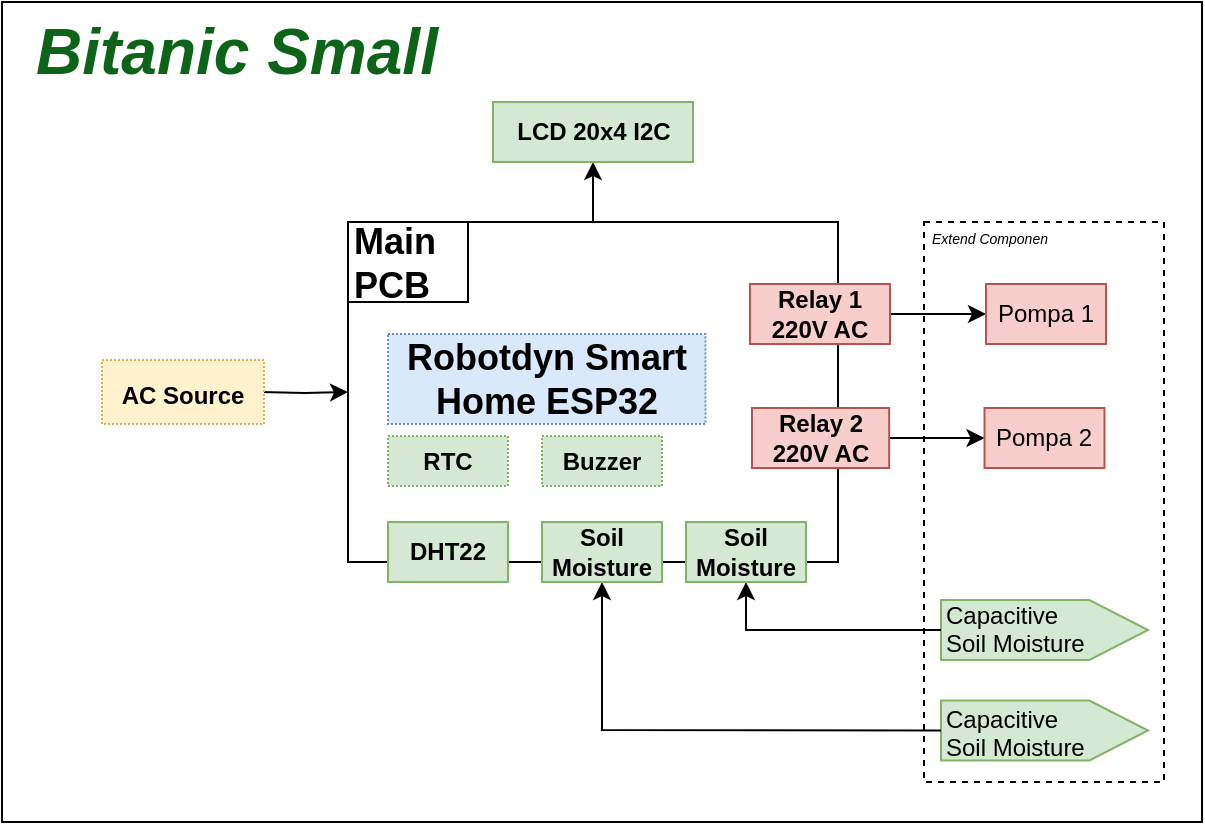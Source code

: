 <mxfile pages="3">
    <diagram id="wyCUqGrX8lN_McECxB8N" name="small">
        <mxGraphModel dx="1118" dy="515" grid="1" gridSize="10" guides="1" tooltips="1" connect="1" arrows="1" fold="1" page="1" pageScale="1" pageWidth="850" pageHeight="1100" math="0" shadow="0">
            <root>
                <mxCell id="0"/>
                <mxCell id="1" parent="0"/>
                <mxCell id="H3UliTKB6QIhcKXHkoOx-35" value="" style="rounded=0;whiteSpace=wrap;html=1;fontFamily=Helvetica;fontSize=12;" parent="1" vertex="1">
                    <mxGeometry x="170" y="290" width="600" height="410" as="geometry"/>
                </mxCell>
                <mxCell id="xLBl9DZe064OJQNQLxxw-44" value="" style="rounded=0;whiteSpace=wrap;html=1;dashed=1;fontSize=12;" parent="1" vertex="1">
                    <mxGeometry x="631" y="400" width="120" height="280" as="geometry"/>
                </mxCell>
                <mxCell id="xLBl9DZe064OJQNQLxxw-42" value="" style="edgeStyle=orthogonalEdgeStyle;rounded=0;orthogonalLoop=1;jettySize=auto;html=1;fontSize=12;startArrow=none;startFill=0;endArrow=classic;endFill=1;entryX=0;entryY=0.5;entryDx=0;entryDy=0;" parent="1" target="2" edge="1">
                    <mxGeometry relative="1" as="geometry">
                        <mxPoint x="299" y="485" as="sourcePoint"/>
                    </mxGeometry>
                </mxCell>
                <mxCell id="H3UliTKB6QIhcKXHkoOx-34" value="" style="edgeStyle=orthogonalEdgeStyle;rounded=0;orthogonalLoop=1;jettySize=auto;html=1;fontFamily=Helvetica;fontSize=12;" parent="1" source="2" target="H3UliTKB6QIhcKXHkoOx-33" edge="1">
                    <mxGeometry relative="1" as="geometry"/>
                </mxCell>
                <mxCell id="2" value="" style="rounded=0;whiteSpace=wrap;html=1;" parent="1" vertex="1">
                    <mxGeometry x="343" y="400" width="245" height="170" as="geometry"/>
                </mxCell>
                <mxCell id="5" value="" style="rounded=0;whiteSpace=wrap;html=1;fontSize=18;" parent="1" vertex="1">
                    <mxGeometry x="343" y="400" width="60" height="40" as="geometry"/>
                </mxCell>
                <mxCell id="3" value="Main&lt;br&gt;&lt;div&gt;&lt;span&gt;PCB&lt;/span&gt;&lt;/div&gt;" style="text;html=1;strokeColor=none;fillColor=none;align=left;verticalAlign=middle;whiteSpace=wrap;rounded=0;fontSize=18;fontStyle=1" parent="1" vertex="1">
                    <mxGeometry x="344" y="406" width="60" height="30" as="geometry"/>
                </mxCell>
                <mxCell id="18" value="" style="group;fillColor=#f8cecc;strokeColor=#b85450;container=0;" parent="1" vertex="1" connectable="0">
                    <mxGeometry x="544" y="431" width="70" height="30" as="geometry"/>
                </mxCell>
                <mxCell id="Qb7cStOURkSENXeeoCUP-34" value="&lt;font style=&quot;font-size: 32px;&quot;&gt;Bitanic Small&lt;/font&gt;" style="text;html=1;strokeColor=none;fillColor=none;align=left;verticalAlign=middle;whiteSpace=wrap;rounded=0;fontSize=24;fontStyle=3;fontColor=#0d6317;" parent="1" vertex="1">
                    <mxGeometry x="184.5" y="300" width="231" height="30" as="geometry"/>
                </mxCell>
                <mxCell id="Qb7cStOURkSENXeeoCUP-37" value="" style="shape=offPageConnector;whiteSpace=wrap;html=1;fontFamily=Comic Sans MS;fontSize=24;fillColor=#d5e8d4;size=0.283;rotation=-90;strokeColor=#82b366;" parent="1" vertex="1">
                    <mxGeometry x="676.25" y="552.25" width="30" height="103.5" as="geometry"/>
                </mxCell>
                <mxCell id="Qb7cStOURkSENXeeoCUP-50" value="" style="endArrow=classic;html=1;rounded=0;strokeColor=#000000;fontFamily=Comic Sans MS;fontSize=7;fontColor=#000000;entryX=0.5;entryY=1;entryDx=0;entryDy=0;exitX=0.5;exitY=0;exitDx=0;exitDy=0;endFill=1;" parent="1" source="Qb7cStOURkSENXeeoCUP-37" target="NybhGGuZAeXWJZeA3hJk-28" edge="1">
                    <mxGeometry width="50" height="50" relative="1" as="geometry">
                        <mxPoint x="394" y="633" as="sourcePoint"/>
                        <mxPoint x="444" y="583" as="targetPoint"/>
                        <Array as="points">
                            <mxPoint x="542" y="604"/>
                        </Array>
                    </mxGeometry>
                </mxCell>
                <mxCell id="Qb7cStOURkSENXeeoCUP-51" value="&lt;span style=&quot;font-weight: normal;&quot;&gt;&lt;font style=&quot;font-size: 12px;&quot;&gt;Soil Moisture&lt;/font&gt;&lt;/span&gt;" style="text;html=1;strokeColor=none;fillColor=none;align=left;verticalAlign=middle;whiteSpace=wrap;rounded=0;fontSize=18;fontStyle=1" parent="1" vertex="1">
                    <mxGeometry x="640" y="602.5" width="80" height="13" as="geometry"/>
                </mxCell>
                <mxCell id="Qb7cStOURkSENXeeoCUP-52" value="&lt;span style=&quot;font-weight: normal;&quot;&gt;&lt;font style=&quot;font-size: 12px;&quot;&gt;Capacitive&lt;/font&gt;&lt;/span&gt;" style="text;html=1;strokeColor=none;fillColor=none;align=left;verticalAlign=middle;whiteSpace=wrap;rounded=0;fontSize=18;fontStyle=1" parent="1" vertex="1">
                    <mxGeometry x="640" y="588.5" width="80" height="13" as="geometry"/>
                </mxCell>
                <mxCell id="Qb7cStOURkSENXeeoCUP-88" value="" style="endArrow=classic;html=1;rounded=0;strokeColor=#000000;fontFamily=Comic Sans MS;fontSize=12;fontColor=#000000;entryX=0;entryY=0.5;entryDx=0;entryDy=0;exitX=1;exitY=0;exitDx=0;exitDy=0;endFill=1;" parent="1" target="Qb7cStOURkSENXeeoCUP-80" edge="1">
                    <mxGeometry width="50" height="50" relative="1" as="geometry">
                        <mxPoint x="614" y="446" as="sourcePoint"/>
                        <mxPoint x="612" y="431" as="targetPoint"/>
                    </mxGeometry>
                </mxCell>
                <mxCell id="Qb7cStOURkSENXeeoCUP-89" value="" style="endArrow=classic;html=1;rounded=0;strokeColor=#000000;fontFamily=Comic Sans MS;fontSize=12;fontColor=#000000;entryX=0;entryY=0.5;entryDx=0;entryDy=0;exitX=1;exitY=0.5;exitDx=0;exitDy=0;endFill=1;" parent="1" source="Qb7cStOURkSENXeeoCUP-75" target="Qb7cStOURkSENXeeoCUP-84" edge="1">
                    <mxGeometry width="50" height="50" relative="1" as="geometry">
                        <mxPoint x="868" y="511" as="sourcePoint"/>
                        <mxPoint x="652" y="456" as="targetPoint"/>
                    </mxGeometry>
                </mxCell>
                <mxCell id="Qb7cStOURkSENXeeoCUP-92" value="&lt;font size=&quot;1&quot; face=&quot;Helvetica&quot;&gt;&lt;b style=&quot;font-size: 18px;&quot;&gt;Robotdyn Smart Home ESP32&lt;/b&gt;&lt;/font&gt;" style="rounded=0;whiteSpace=wrap;html=1;fontFamily=Comic Sans MS;fontSize=12;fillColor=#dae8fc;dashed=1;dashPattern=1 1;strokeColor=#6c8ebf;" parent="1" vertex="1">
                    <mxGeometry x="363" y="456" width="158.75" height="45" as="geometry"/>
                </mxCell>
                <mxCell id="Qb7cStOURkSENXeeoCUP-84" value="Pompa 2" style="rounded=0;whiteSpace=wrap;html=1;fontSize=12;fillColor=#f8cecc;strokeColor=#b85450;" parent="1" vertex="1">
                    <mxGeometry x="661.25" y="493" width="60" height="30" as="geometry"/>
                </mxCell>
                <mxCell id="Qb7cStOURkSENXeeoCUP-80" value="Pompa 1" style="rounded=0;whiteSpace=wrap;html=1;fontSize=12;fillColor=#f8cecc;strokeColor=#b85450;" parent="1" vertex="1">
                    <mxGeometry x="662" y="431" width="60" height="30" as="geometry"/>
                </mxCell>
                <mxCell id="19" value="&lt;b style=&quot;border-color: var(--border-color);&quot;&gt;Relay 1 220V AC&lt;/b&gt;" style="rounded=0;whiteSpace=wrap;html=1;fontSize=12;fillColor=#f8cecc;strokeColor=#b85450;" parent="1" vertex="1">
                    <mxGeometry x="544" y="431" width="70" height="30" as="geometry"/>
                </mxCell>
                <mxCell id="xLBl9DZe064OJQNQLxxw-33" value="&lt;b&gt;&lt;font style=&quot;font-size: 12px;&quot;&gt;AC Source&lt;/font&gt;&lt;/b&gt;" style="rounded=0;whiteSpace=wrap;html=1;fontSize=18;dashed=1;dashPattern=1 1;fillColor=#fff2cc;strokeColor=#d6b656;" parent="1" vertex="1">
                    <mxGeometry x="220" y="469" width="81" height="32" as="geometry"/>
                </mxCell>
                <mxCell id="NybhGGuZAeXWJZeA3hJk-32" value="" style="shape=offPageConnector;whiteSpace=wrap;html=1;fontFamily=Comic Sans MS;fontSize=24;fillColor=#d5e8d4;size=0.283;rotation=-90;strokeColor=#82b366;" parent="1" vertex="1">
                    <mxGeometry x="676.25" y="602.5" width="30" height="103.5" as="geometry"/>
                </mxCell>
                <mxCell id="NybhGGuZAeXWJZeA3hJk-33" value="&lt;span style=&quot;font-weight: normal;&quot;&gt;&lt;font style=&quot;font-size: 12px;&quot;&gt;Soil Moisture&lt;/font&gt;&lt;/span&gt;" style="text;html=1;strokeColor=none;fillColor=none;align=left;verticalAlign=middle;whiteSpace=wrap;rounded=0;fontSize=18;fontStyle=1" parent="1" vertex="1">
                    <mxGeometry x="640" y="654.75" width="80" height="13" as="geometry"/>
                </mxCell>
                <mxCell id="NybhGGuZAeXWJZeA3hJk-34" value="&lt;span style=&quot;font-weight: normal;&quot;&gt;&lt;font style=&quot;font-size: 12px;&quot;&gt;Capacitive&lt;/font&gt;&lt;/span&gt;" style="text;html=1;strokeColor=none;fillColor=none;align=left;verticalAlign=middle;whiteSpace=wrap;rounded=0;fontSize=18;fontStyle=1" parent="1" vertex="1">
                    <mxGeometry x="640" y="640.75" width="80" height="13" as="geometry"/>
                </mxCell>
                <mxCell id="H3UliTKB6QIhcKXHkoOx-27" value="" style="endArrow=classic;html=1;rounded=0;fontFamily=Helvetica;fontSize=18;entryX=0.5;entryY=1;entryDx=0;entryDy=0;exitX=0.5;exitY=0;exitDx=0;exitDy=0;" parent="1" source="NybhGGuZAeXWJZeA3hJk-32" target="13" edge="1">
                    <mxGeometry width="50" height="50" relative="1" as="geometry">
                        <mxPoint x="540" y="570" as="sourcePoint"/>
                        <mxPoint x="590" y="520" as="targetPoint"/>
                        <Array as="points">
                            <mxPoint x="470" y="654"/>
                        </Array>
                    </mxGeometry>
                </mxCell>
                <mxCell id="NybhGGuZAeXWJZeA3hJk-28" value="&lt;b style=&quot;border-color: var(--border-color);&quot;&gt;Soil Moisture&lt;/b&gt;" style="rounded=0;whiteSpace=wrap;html=1;fontSize=12;fillColor=#d5e8d4;strokeColor=#82b366;" parent="1" vertex="1">
                    <mxGeometry x="512" y="550" width="60" height="30" as="geometry"/>
                </mxCell>
                <mxCell id="13" value="&lt;b&gt;Soil Moisture&lt;/b&gt;" style="rounded=0;whiteSpace=wrap;html=1;fontSize=12;fillColor=#d5e8d4;strokeColor=#82b366;" parent="1" vertex="1">
                    <mxGeometry x="440" y="550" width="60" height="30" as="geometry"/>
                </mxCell>
                <mxCell id="sWO2TKodwKRggcsNPRxF-34" value="&lt;span style=&quot;font-weight: 700;&quot;&gt;DHT22&lt;/span&gt;" style="rounded=0;whiteSpace=wrap;html=1;fontSize=12;fillColor=#d5e8d4;strokeColor=#82b366;" parent="1" vertex="1">
                    <mxGeometry x="363" y="550" width="60" height="30" as="geometry"/>
                </mxCell>
                <mxCell id="Qb7cStOURkSENXeeoCUP-75" value="&lt;b&gt;Relay 2 220V AC&lt;/b&gt;" style="rounded=0;whiteSpace=wrap;html=1;fontSize=12;container=0;fillColor=#f8cecc;strokeColor=#b85450;" parent="1" vertex="1">
                    <mxGeometry x="545" y="493" width="68.571" height="30" as="geometry"/>
                </mxCell>
                <mxCell id="H3UliTKB6QIhcKXHkoOx-29" value="&lt;span style=&quot;font-size: 7px; font-weight: 400;&quot;&gt;Extend Componen&lt;/span&gt;" style="text;html=1;strokeColor=none;fillColor=none;align=left;verticalAlign=middle;whiteSpace=wrap;rounded=0;fontFamily=Helvetica;fontSize=18;fontStyle=3" parent="1" vertex="1">
                    <mxGeometry x="633" y="400" width="69" height="10" as="geometry"/>
                </mxCell>
                <mxCell id="H3UliTKB6QIhcKXHkoOx-31" value="&lt;font face=&quot;Helvetica&quot;&gt;&lt;b&gt;RTC&lt;/b&gt;&lt;/font&gt;" style="rounded=0;whiteSpace=wrap;html=1;fontFamily=Comic Sans MS;fontSize=12;dashed=1;dashPattern=1 1;fillColor=#d5e8d4;strokeColor=#82b366;" parent="1" vertex="1">
                    <mxGeometry x="363" y="507" width="60" height="25" as="geometry"/>
                </mxCell>
                <mxCell id="H3UliTKB6QIhcKXHkoOx-32" value="&lt;font face=&quot;Helvetica&quot;&gt;&lt;b&gt;Buzzer&lt;/b&gt;&lt;/font&gt;" style="rounded=0;whiteSpace=wrap;html=1;fontFamily=Comic Sans MS;fontSize=12;dashed=1;dashPattern=1 1;fillColor=#d5e8d4;strokeColor=#82b366;" parent="1" vertex="1">
                    <mxGeometry x="440" y="507" width="60" height="25" as="geometry"/>
                </mxCell>
                <mxCell id="H3UliTKB6QIhcKXHkoOx-33" value="&lt;b style=&quot;border-color: var(--border-color);&quot;&gt;LCD 20x4 I2C&lt;/b&gt;" style="rounded=0;whiteSpace=wrap;html=1;fontSize=12;fillColor=#d5e8d4;strokeColor=#82b366;" parent="1" vertex="1">
                    <mxGeometry x="415.5" y="340" width="100" height="30" as="geometry"/>
                </mxCell>
            </root>
        </mxGraphModel>
    </diagram>
    <diagram name="Small Spesification" id="sQNjO_djnh3eNvri3ATt">
        <mxGraphModel dx="1118" dy="515" grid="1" gridSize="10" guides="1" tooltips="1" connect="1" arrows="1" fold="1" page="1" pageScale="1" pageWidth="850" pageHeight="1100" math="0" shadow="0">
            <root>
                <mxCell id="rxkLnyncS7KOml1IiCJb-0"/>
                <mxCell id="rxkLnyncS7KOml1IiCJb-1" parent="rxkLnyncS7KOml1IiCJb-0"/>
                <mxCell id="rxkLnyncS7KOml1IiCJb-2" value="" style="rounded=0;whiteSpace=wrap;html=1;fontFamily=Helvetica;fontSize=12;" parent="rxkLnyncS7KOml1IiCJb-1" vertex="1">
                    <mxGeometry x="170" y="290" width="600" height="410" as="geometry"/>
                </mxCell>
                <mxCell id="rxkLnyncS7KOml1IiCJb-3" value="" style="rounded=0;whiteSpace=wrap;html=1;dashed=1;fontSize=12;" parent="rxkLnyncS7KOml1IiCJb-1" vertex="1">
                    <mxGeometry x="631" y="400" width="120" height="280" as="geometry"/>
                </mxCell>
                <mxCell id="rxkLnyncS7KOml1IiCJb-4" value="" style="edgeStyle=orthogonalEdgeStyle;rounded=0;orthogonalLoop=1;jettySize=auto;html=1;fontSize=12;startArrow=none;startFill=0;endArrow=classic;endFill=1;entryX=0;entryY=0.5;entryDx=0;entryDy=0;" parent="rxkLnyncS7KOml1IiCJb-1" target="rxkLnyncS7KOml1IiCJb-6" edge="1">
                    <mxGeometry relative="1" as="geometry">
                        <mxPoint x="299" y="485" as="sourcePoint"/>
                    </mxGeometry>
                </mxCell>
                <mxCell id="rxkLnyncS7KOml1IiCJb-5" value="" style="edgeStyle=orthogonalEdgeStyle;rounded=0;orthogonalLoop=1;jettySize=auto;html=1;fontFamily=Helvetica;fontSize=12;" parent="rxkLnyncS7KOml1IiCJb-1" source="rxkLnyncS7KOml1IiCJb-6" target="rxkLnyncS7KOml1IiCJb-33" edge="1">
                    <mxGeometry relative="1" as="geometry"/>
                </mxCell>
                <mxCell id="rxkLnyncS7KOml1IiCJb-6" value="" style="rounded=0;whiteSpace=wrap;html=1;" parent="rxkLnyncS7KOml1IiCJb-1" vertex="1">
                    <mxGeometry x="343" y="400" width="245" height="170" as="geometry"/>
                </mxCell>
                <mxCell id="rxkLnyncS7KOml1IiCJb-7" value="" style="rounded=0;whiteSpace=wrap;html=1;fontSize=18;" parent="rxkLnyncS7KOml1IiCJb-1" vertex="1">
                    <mxGeometry x="343" y="400" width="60" height="40" as="geometry"/>
                </mxCell>
                <mxCell id="rxkLnyncS7KOml1IiCJb-8" value="Main&lt;br&gt;&lt;div&gt;&lt;span&gt;PCB&lt;/span&gt;&lt;/div&gt;" style="text;html=1;strokeColor=none;fillColor=none;align=left;verticalAlign=middle;whiteSpace=wrap;rounded=0;fontSize=18;fontStyle=1" parent="rxkLnyncS7KOml1IiCJb-1" vertex="1">
                    <mxGeometry x="344" y="406" width="60" height="30" as="geometry"/>
                </mxCell>
                <mxCell id="rxkLnyncS7KOml1IiCJb-9" value="" style="group;fillColor=#f8cecc;strokeColor=#b85450;container=0;" parent="rxkLnyncS7KOml1IiCJb-1" vertex="1" connectable="0">
                    <mxGeometry x="544" y="431" width="70" height="30" as="geometry"/>
                </mxCell>
                <mxCell id="rxkLnyncS7KOml1IiCJb-10" value="&lt;font style=&quot;font-size: 32px;&quot;&gt;Bitanic Small&lt;/font&gt;" style="text;html=1;strokeColor=none;fillColor=none;align=left;verticalAlign=middle;whiteSpace=wrap;rounded=0;fontSize=24;fontStyle=3;fontColor=#0d6317;" parent="rxkLnyncS7KOml1IiCJb-1" vertex="1">
                    <mxGeometry x="184.5" y="300" width="231" height="30" as="geometry"/>
                </mxCell>
                <mxCell id="rxkLnyncS7KOml1IiCJb-11" value="" style="shape=offPageConnector;whiteSpace=wrap;html=1;fontFamily=Comic Sans MS;fontSize=24;fillColor=#d5e8d4;size=0.283;rotation=-90;strokeColor=#82b366;" parent="rxkLnyncS7KOml1IiCJb-1" vertex="1">
                    <mxGeometry x="676.25" y="552.25" width="30" height="103.5" as="geometry"/>
                </mxCell>
                <mxCell id="rxkLnyncS7KOml1IiCJb-12" value="" style="endArrow=classic;html=1;rounded=0;strokeColor=#000000;fontFamily=Comic Sans MS;fontSize=7;fontColor=#000000;entryX=0.5;entryY=1;entryDx=0;entryDy=0;exitX=0.5;exitY=0;exitDx=0;exitDy=0;endFill=1;" parent="rxkLnyncS7KOml1IiCJb-1" source="rxkLnyncS7KOml1IiCJb-11" target="rxkLnyncS7KOml1IiCJb-26" edge="1">
                    <mxGeometry width="50" height="50" relative="1" as="geometry">
                        <mxPoint x="394" y="633" as="sourcePoint"/>
                        <mxPoint x="444" y="583" as="targetPoint"/>
                        <Array as="points">
                            <mxPoint x="542" y="604"/>
                        </Array>
                    </mxGeometry>
                </mxCell>
                <mxCell id="rxkLnyncS7KOml1IiCJb-13" value="&lt;span style=&quot;font-weight: normal;&quot;&gt;&lt;font style=&quot;font-size: 12px;&quot;&gt;Soil Moisture&lt;/font&gt;&lt;/span&gt;" style="text;html=1;strokeColor=none;fillColor=none;align=left;verticalAlign=middle;whiteSpace=wrap;rounded=0;fontSize=18;fontStyle=1" parent="rxkLnyncS7KOml1IiCJb-1" vertex="1">
                    <mxGeometry x="640" y="602.5" width="80" height="13" as="geometry"/>
                </mxCell>
                <mxCell id="rxkLnyncS7KOml1IiCJb-14" value="&lt;span style=&quot;font-weight: normal;&quot;&gt;&lt;font style=&quot;font-size: 12px;&quot;&gt;Capacitive&lt;/font&gt;&lt;/span&gt;" style="text;html=1;strokeColor=none;fillColor=none;align=left;verticalAlign=middle;whiteSpace=wrap;rounded=0;fontSize=18;fontStyle=1" parent="rxkLnyncS7KOml1IiCJb-1" vertex="1">
                    <mxGeometry x="640" y="588.5" width="80" height="13" as="geometry"/>
                </mxCell>
                <mxCell id="rxkLnyncS7KOml1IiCJb-15" value="" style="endArrow=classic;html=1;rounded=0;strokeColor=#000000;fontFamily=Comic Sans MS;fontSize=12;fontColor=#000000;entryX=0;entryY=0.5;entryDx=0;entryDy=0;exitX=1;exitY=0;exitDx=0;exitDy=0;endFill=1;" parent="rxkLnyncS7KOml1IiCJb-1" target="rxkLnyncS7KOml1IiCJb-19" edge="1">
                    <mxGeometry width="50" height="50" relative="1" as="geometry">
                        <mxPoint x="614" y="446" as="sourcePoint"/>
                        <mxPoint x="612" y="431" as="targetPoint"/>
                    </mxGeometry>
                </mxCell>
                <mxCell id="rxkLnyncS7KOml1IiCJb-16" value="" style="endArrow=classic;html=1;rounded=0;strokeColor=#000000;fontFamily=Comic Sans MS;fontSize=12;fontColor=#000000;entryX=0;entryY=0.5;entryDx=0;entryDy=0;exitX=1;exitY=0.5;exitDx=0;exitDy=0;endFill=1;" parent="rxkLnyncS7KOml1IiCJb-1" source="rxkLnyncS7KOml1IiCJb-29" target="rxkLnyncS7KOml1IiCJb-18" edge="1">
                    <mxGeometry width="50" height="50" relative="1" as="geometry">
                        <mxPoint x="868" y="511" as="sourcePoint"/>
                        <mxPoint x="652" y="456" as="targetPoint"/>
                    </mxGeometry>
                </mxCell>
                <mxCell id="rxkLnyncS7KOml1IiCJb-17" value="&lt;font size=&quot;1&quot; face=&quot;Helvetica&quot;&gt;&lt;b style=&quot;font-size: 18px;&quot;&gt;Robotdyn Smart Home ESP32&lt;/b&gt;&lt;/font&gt;" style="rounded=0;whiteSpace=wrap;html=1;fontFamily=Comic Sans MS;fontSize=12;fillColor=#dae8fc;dashed=1;dashPattern=1 1;strokeColor=#6c8ebf;" parent="rxkLnyncS7KOml1IiCJb-1" vertex="1">
                    <mxGeometry x="363" y="456" width="158.75" height="45" as="geometry"/>
                </mxCell>
                <mxCell id="rxkLnyncS7KOml1IiCJb-18" value="Pompa 2" style="rounded=0;whiteSpace=wrap;html=1;fontSize=12;fillColor=#f8cecc;strokeColor=#b85450;" parent="rxkLnyncS7KOml1IiCJb-1" vertex="1">
                    <mxGeometry x="661.25" y="493" width="60" height="30" as="geometry"/>
                </mxCell>
                <mxCell id="rxkLnyncS7KOml1IiCJb-19" value="Pompa 1" style="rounded=0;whiteSpace=wrap;html=1;fontSize=12;fillColor=#f8cecc;strokeColor=#b85450;" parent="rxkLnyncS7KOml1IiCJb-1" vertex="1">
                    <mxGeometry x="662" y="431" width="60" height="30" as="geometry"/>
                </mxCell>
                <mxCell id="rxkLnyncS7KOml1IiCJb-20" value="&lt;b style=&quot;border-color: var(--border-color);&quot;&gt;Relay 1 220V AC&lt;/b&gt;" style="rounded=0;whiteSpace=wrap;html=1;fontSize=12;fillColor=#f8cecc;strokeColor=#b85450;" parent="rxkLnyncS7KOml1IiCJb-1" vertex="1">
                    <mxGeometry x="544" y="431" width="70" height="30" as="geometry"/>
                </mxCell>
                <mxCell id="rxkLnyncS7KOml1IiCJb-21" value="&lt;b&gt;&lt;font style=&quot;font-size: 12px;&quot;&gt;AC Source&lt;/font&gt;&lt;/b&gt;" style="rounded=0;whiteSpace=wrap;html=1;fontSize=18;dashed=1;dashPattern=1 1;fillColor=#fff2cc;strokeColor=#d6b656;" parent="rxkLnyncS7KOml1IiCJb-1" vertex="1">
                    <mxGeometry x="220" y="469" width="81" height="32" as="geometry"/>
                </mxCell>
                <mxCell id="rxkLnyncS7KOml1IiCJb-22" value="" style="shape=offPageConnector;whiteSpace=wrap;html=1;fontFamily=Comic Sans MS;fontSize=24;fillColor=#d5e8d4;size=0.283;rotation=-90;strokeColor=#82b366;" parent="rxkLnyncS7KOml1IiCJb-1" vertex="1">
                    <mxGeometry x="676.25" y="602.5" width="30" height="103.5" as="geometry"/>
                </mxCell>
                <mxCell id="rxkLnyncS7KOml1IiCJb-23" value="&lt;span style=&quot;font-weight: normal;&quot;&gt;&lt;font style=&quot;font-size: 12px;&quot;&gt;Soil Moisture&lt;/font&gt;&lt;/span&gt;" style="text;html=1;strokeColor=none;fillColor=none;align=left;verticalAlign=middle;whiteSpace=wrap;rounded=0;fontSize=18;fontStyle=1" parent="rxkLnyncS7KOml1IiCJb-1" vertex="1">
                    <mxGeometry x="640" y="654.75" width="80" height="13" as="geometry"/>
                </mxCell>
                <mxCell id="rxkLnyncS7KOml1IiCJb-24" value="&lt;span style=&quot;font-weight: normal;&quot;&gt;&lt;font style=&quot;font-size: 12px;&quot;&gt;Capacitive&lt;/font&gt;&lt;/span&gt;" style="text;html=1;strokeColor=none;fillColor=none;align=left;verticalAlign=middle;whiteSpace=wrap;rounded=0;fontSize=18;fontStyle=1" parent="rxkLnyncS7KOml1IiCJb-1" vertex="1">
                    <mxGeometry x="640" y="640.75" width="80" height="13" as="geometry"/>
                </mxCell>
                <mxCell id="rxkLnyncS7KOml1IiCJb-25" value="" style="endArrow=classic;html=1;rounded=0;fontFamily=Helvetica;fontSize=18;entryX=0.5;entryY=1;entryDx=0;entryDy=0;exitX=0.5;exitY=0;exitDx=0;exitDy=0;" parent="rxkLnyncS7KOml1IiCJb-1" source="rxkLnyncS7KOml1IiCJb-22" target="rxkLnyncS7KOml1IiCJb-27" edge="1">
                    <mxGeometry width="50" height="50" relative="1" as="geometry">
                        <mxPoint x="540" y="570" as="sourcePoint"/>
                        <mxPoint x="590" y="520" as="targetPoint"/>
                        <Array as="points">
                            <mxPoint x="470" y="654"/>
                        </Array>
                    </mxGeometry>
                </mxCell>
                <mxCell id="rxkLnyncS7KOml1IiCJb-26" value="&lt;b style=&quot;border-color: var(--border-color);&quot;&gt;Soil Moisture&lt;/b&gt;" style="rounded=0;whiteSpace=wrap;html=1;fontSize=12;fillColor=#d5e8d4;strokeColor=#82b366;" parent="rxkLnyncS7KOml1IiCJb-1" vertex="1">
                    <mxGeometry x="512" y="550" width="60" height="30" as="geometry"/>
                </mxCell>
                <mxCell id="rxkLnyncS7KOml1IiCJb-27" value="&lt;b&gt;Soil Moisture&lt;/b&gt;" style="rounded=0;whiteSpace=wrap;html=1;fontSize=12;fillColor=#d5e8d4;strokeColor=#82b366;" parent="rxkLnyncS7KOml1IiCJb-1" vertex="1">
                    <mxGeometry x="440" y="550" width="60" height="30" as="geometry"/>
                </mxCell>
                <mxCell id="rxkLnyncS7KOml1IiCJb-28" value="&lt;span style=&quot;font-weight: 700;&quot;&gt;DHT22&lt;/span&gt;" style="rounded=0;whiteSpace=wrap;html=1;fontSize=12;fillColor=#d5e8d4;strokeColor=#82b366;" parent="rxkLnyncS7KOml1IiCJb-1" vertex="1">
                    <mxGeometry x="363" y="550" width="60" height="30" as="geometry"/>
                </mxCell>
                <mxCell id="rxkLnyncS7KOml1IiCJb-29" value="&lt;b&gt;Relay 2 220V AC&lt;/b&gt;" style="rounded=0;whiteSpace=wrap;html=1;fontSize=12;container=0;fillColor=#f8cecc;strokeColor=#b85450;" parent="rxkLnyncS7KOml1IiCJb-1" vertex="1">
                    <mxGeometry x="545" y="493" width="68.571" height="30" as="geometry"/>
                </mxCell>
                <mxCell id="rxkLnyncS7KOml1IiCJb-30" value="&lt;span style=&quot;font-size: 7px; font-weight: 400;&quot;&gt;Extend Componen&lt;/span&gt;" style="text;html=1;strokeColor=none;fillColor=none;align=left;verticalAlign=middle;whiteSpace=wrap;rounded=0;fontFamily=Helvetica;fontSize=18;fontStyle=3" parent="rxkLnyncS7KOml1IiCJb-1" vertex="1">
                    <mxGeometry x="633" y="400" width="69" height="10" as="geometry"/>
                </mxCell>
                <mxCell id="rxkLnyncS7KOml1IiCJb-31" value="&lt;font face=&quot;Helvetica&quot;&gt;&lt;b&gt;RTC&lt;/b&gt;&lt;/font&gt;" style="rounded=0;whiteSpace=wrap;html=1;fontFamily=Comic Sans MS;fontSize=12;dashed=1;dashPattern=1 1;fillColor=#d5e8d4;strokeColor=#82b366;" parent="rxkLnyncS7KOml1IiCJb-1" vertex="1">
                    <mxGeometry x="363" y="507" width="60" height="25" as="geometry"/>
                </mxCell>
                <mxCell id="rxkLnyncS7KOml1IiCJb-32" value="&lt;font face=&quot;Helvetica&quot;&gt;&lt;b&gt;Buzzer&lt;/b&gt;&lt;/font&gt;" style="rounded=0;whiteSpace=wrap;html=1;fontFamily=Comic Sans MS;fontSize=12;dashed=1;dashPattern=1 1;fillColor=#d5e8d4;strokeColor=#82b366;" parent="rxkLnyncS7KOml1IiCJb-1" vertex="1">
                    <mxGeometry x="440" y="507" width="60" height="25" as="geometry"/>
                </mxCell>
                <mxCell id="rxkLnyncS7KOml1IiCJb-33" value="&lt;b style=&quot;border-color: var(--border-color);&quot;&gt;LCD 20x4 I2C&lt;/b&gt;" style="rounded=0;whiteSpace=wrap;html=1;fontSize=12;fillColor=#d5e8d4;strokeColor=#82b366;" parent="rxkLnyncS7KOml1IiCJb-1" vertex="1">
                    <mxGeometry x="415.5" y="340" width="100" height="30" as="geometry"/>
                </mxCell>
                <mxCell id="phjWOri9iUxw6zBr3fTv-2" value="1" style="ellipse;whiteSpace=wrap;html=1;aspect=fixed;fontSize=8;fontStyle=1" parent="rxkLnyncS7KOml1IiCJb-1" vertex="1">
                    <mxGeometry x="512" y="456" width="10" height="10" as="geometry"/>
                </mxCell>
                <mxCell id="phjWOri9iUxw6zBr3fTv-3" value="2" style="ellipse;whiteSpace=wrap;html=1;aspect=fixed;fontSize=8;fontStyle=1" parent="rxkLnyncS7KOml1IiCJb-1" vertex="1">
                    <mxGeometry x="413" y="550" width="10" height="10" as="geometry"/>
                </mxCell>
                <mxCell id="phjWOri9iUxw6zBr3fTv-4" value="3" style="ellipse;whiteSpace=wrap;html=1;aspect=fixed;fontSize=8;fontStyle=1" parent="rxkLnyncS7KOml1IiCJb-1" vertex="1">
                    <mxGeometry x="706.25" y="590" width="10" height="10" as="geometry"/>
                </mxCell>
                <mxCell id="phjWOri9iUxw6zBr3fTv-5" value="3" style="ellipse;whiteSpace=wrap;html=1;aspect=fixed;fontSize=8;fontStyle=1" parent="rxkLnyncS7KOml1IiCJb-1" vertex="1">
                    <mxGeometry x="706.25" y="640.75" width="10" height="10" as="geometry"/>
                </mxCell>
                <mxCell id="phjWOri9iUxw6zBr3fTv-6" value="7" style="ellipse;whiteSpace=wrap;html=1;aspect=fixed;fontSize=8;fontStyle=1" parent="rxkLnyncS7KOml1IiCJb-1" vertex="1">
                    <mxGeometry x="603.57" y="493" width="10" height="10" as="geometry"/>
                </mxCell>
                <mxCell id="phjWOri9iUxw6zBr3fTv-7" value="7" style="ellipse;whiteSpace=wrap;html=1;aspect=fixed;fontSize=8;fontStyle=1" parent="rxkLnyncS7KOml1IiCJb-1" vertex="1">
                    <mxGeometry x="604.0" y="431" width="10" height="10" as="geometry"/>
                </mxCell>
                <mxCell id="phjWOri9iUxw6zBr3fTv-8" value="6" style="ellipse;whiteSpace=wrap;html=1;aspect=fixed;fontSize=8;fontStyle=1" parent="rxkLnyncS7KOml1IiCJb-1" vertex="1">
                    <mxGeometry x="505.5" y="340" width="10" height="10" as="geometry"/>
                </mxCell>
                <mxCell id="phjWOri9iUxw6zBr3fTv-9" value="5" style="ellipse;whiteSpace=wrap;html=1;aspect=fixed;fontSize=8;fontStyle=1" parent="rxkLnyncS7KOml1IiCJb-1" vertex="1">
                    <mxGeometry x="490" y="507" width="10" height="10" as="geometry"/>
                </mxCell>
                <mxCell id="phjWOri9iUxw6zBr3fTv-10" value="4" style="ellipse;whiteSpace=wrap;html=1;aspect=fixed;fontSize=8;fontStyle=1" parent="rxkLnyncS7KOml1IiCJb-1" vertex="1">
                    <mxGeometry x="413" y="507" width="10" height="10" as="geometry"/>
                </mxCell>
                <mxCell id="phjWOri9iUxw6zBr3fTv-11" value="9" style="ellipse;whiteSpace=wrap;html=1;aspect=fixed;fontSize=8;fontStyle=1" parent="rxkLnyncS7KOml1IiCJb-1" vertex="1">
                    <mxGeometry x="490" y="550" width="10" height="10" as="geometry"/>
                </mxCell>
                <mxCell id="phjWOri9iUxw6zBr3fTv-12" value="9" style="ellipse;whiteSpace=wrap;html=1;aspect=fixed;fontSize=8;fontStyle=1" parent="rxkLnyncS7KOml1IiCJb-1" vertex="1">
                    <mxGeometry x="562" y="550" width="10" height="10" as="geometry"/>
                </mxCell>
                <mxCell id="phjWOri9iUxw6zBr3fTv-13" value="10" style="ellipse;whiteSpace=wrap;html=1;aspect=fixed;fontSize=8;fontStyle=1" parent="rxkLnyncS7KOml1IiCJb-1" vertex="1">
                    <mxGeometry x="291" y="469" width="10" height="10" as="geometry"/>
                </mxCell>
                <mxCell id="phjWOri9iUxw6zBr3fTv-14" value="8" style="ellipse;whiteSpace=wrap;html=1;aspect=fixed;fontSize=8;fontStyle=1" parent="rxkLnyncS7KOml1IiCJb-1" vertex="1">
                    <mxGeometry x="344" y="480" width="10" height="10" as="geometry"/>
                </mxCell>
            </root>
        </mxGraphModel>
    </diagram>
</mxfile>